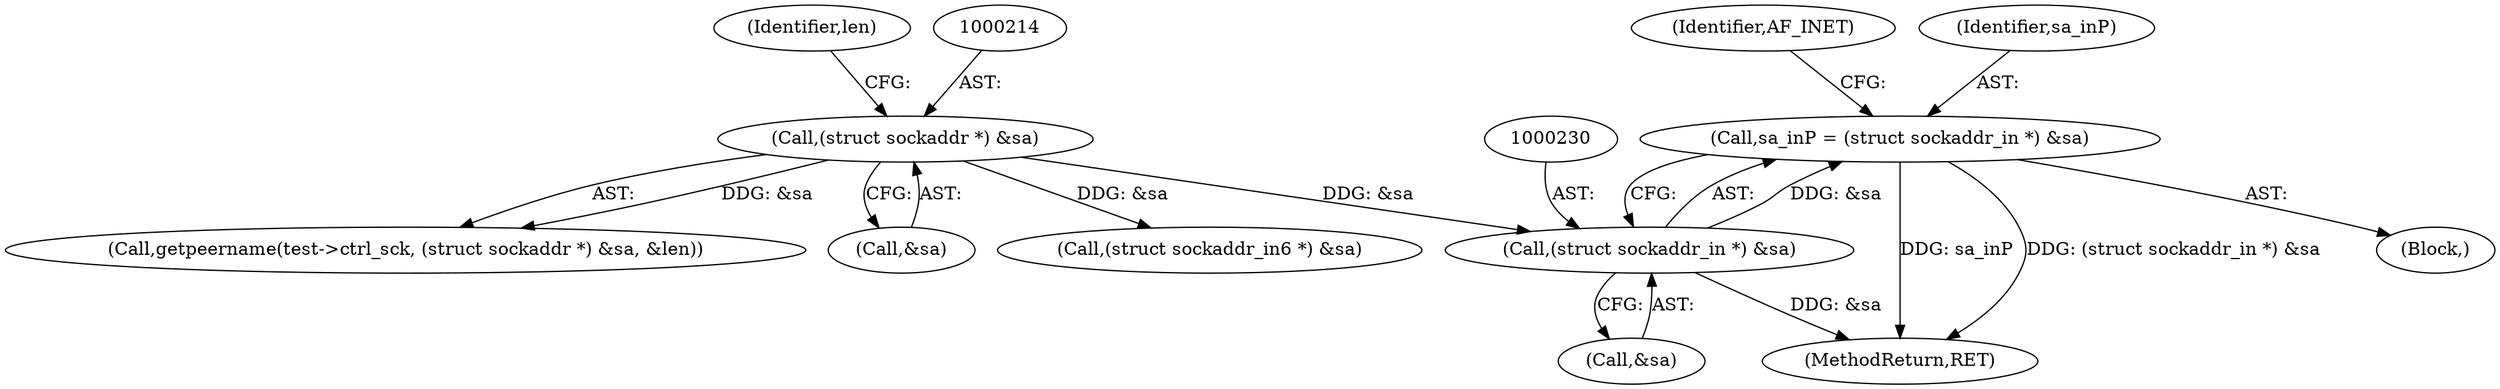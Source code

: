 digraph "0_iperf_91f2fa59e8ed80dfbf400add0164ee0e508e412a_49@pointer" {
"1000227" [label="(Call,sa_inP = (struct sockaddr_in *) &sa)"];
"1000229" [label="(Call,(struct sockaddr_in *) &sa)"];
"1000213" [label="(Call,(struct sockaddr *) &sa)"];
"1000209" [label="(Call,getpeername(test->ctrl_sck, (struct sockaddr *) &sa, &len))"];
"1000227" [label="(Call,sa_inP = (struct sockaddr_in *) &sa)"];
"1000229" [label="(Call,(struct sockaddr_in *) &sa)"];
"1000409" [label="(MethodReturn,RET)"];
"1000226" [label="(Block,)"];
"1000213" [label="(Call,(struct sockaddr *) &sa)"];
"1000218" [label="(Identifier,len)"];
"1000231" [label="(Call,&sa)"];
"1000215" [label="(Call,&sa)"];
"1000234" [label="(Identifier,AF_INET)"];
"1000252" [label="(Call,(struct sockaddr_in6 *) &sa)"];
"1000228" [label="(Identifier,sa_inP)"];
"1000227" -> "1000226"  [label="AST: "];
"1000227" -> "1000229"  [label="CFG: "];
"1000228" -> "1000227"  [label="AST: "];
"1000229" -> "1000227"  [label="AST: "];
"1000234" -> "1000227"  [label="CFG: "];
"1000227" -> "1000409"  [label="DDG: sa_inP"];
"1000227" -> "1000409"  [label="DDG: (struct sockaddr_in *) &sa"];
"1000229" -> "1000227"  [label="DDG: &sa"];
"1000229" -> "1000231"  [label="CFG: "];
"1000230" -> "1000229"  [label="AST: "];
"1000231" -> "1000229"  [label="AST: "];
"1000229" -> "1000409"  [label="DDG: &sa"];
"1000213" -> "1000229"  [label="DDG: &sa"];
"1000213" -> "1000209"  [label="AST: "];
"1000213" -> "1000215"  [label="CFG: "];
"1000214" -> "1000213"  [label="AST: "];
"1000215" -> "1000213"  [label="AST: "];
"1000218" -> "1000213"  [label="CFG: "];
"1000213" -> "1000209"  [label="DDG: &sa"];
"1000213" -> "1000252"  [label="DDG: &sa"];
}
